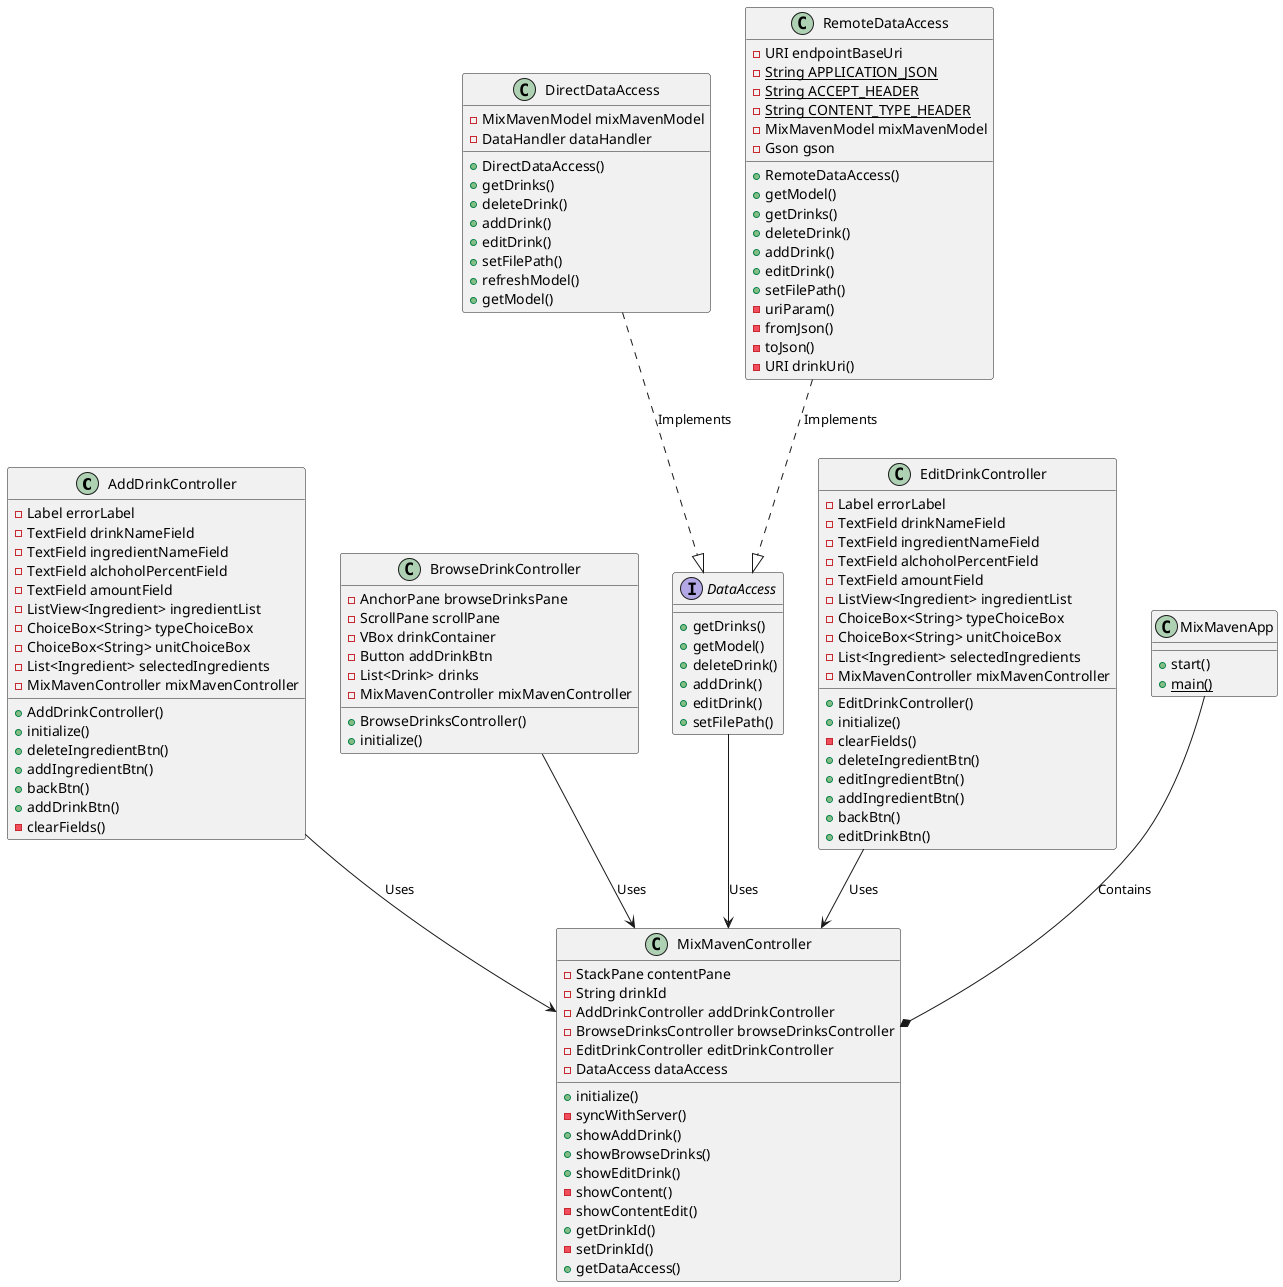 @startuml UiClassDiagram

Class AddDrinkController {
    -Label errorLabel
    -TextField drinkNameField
    -TextField ingredientNameField
    -TextField alchoholPercentField
    -TextField amountField
    -ListView<Ingredient> ingredientList
    -ChoiceBox<String> typeChoiceBox
    -ChoiceBox<String> unitChoiceBox
    -List<Ingredient> selectedIngredients
	-MixMavenController mixMavenController

    +AddDrinkController()
    +initialize()
    +deleteIngredientBtn()
    +addIngredientBtn()
    +backBtn()
    +addDrinkBtn()
    -clearFields()
}

class BrowseDrinkController {
    -AnchorPane browseDrinksPane
    -ScrollPane scrollPane
    -VBox drinkContainer
    -Button addDrinkBtn
    -List<Drink> drinks
    -MixMavenController mixMavenController
    
    +BrowseDrinksController()
    +initialize()
}

interface DataAccess {
    +getDrinks()
    +getModel()
    +deleteDrink()
    +addDrink()
    +editDrink()
    +setFilePath()
}

class DirectDataAccess {
    -MixMavenModel mixMavenModel
    -DataHandler dataHandler

    +DirectDataAccess()
    +getDrinks()
    +deleteDrink()
    +addDrink()
    +editDrink()
    +setFilePath()
    +refreshModel()
    +getModel()
}

class EditDrinkController {
    - Label errorLabel
	-TextField drinkNameField
	-TextField ingredientNameField
	-TextField alchoholPercentField
	-TextField amountField
	-ListView<Ingredient> ingredientList
	-ChoiceBox<String> typeChoiceBox
	-ChoiceBox<String> unitChoiceBox
	-List<Ingredient> selectedIngredients
	-MixMavenController mixMavenController

    +EditDrinkController()
    +initialize()
    -clearFields()
    +deleteIngredientBtn()
    +editIngredientBtn()
    +addIngredientBtn()
    +backBtn()
    +editDrinkBtn()
}

class MixMavenApp {
    +start()
    +<u>main()
}

class MixMavenController {
    -StackPane contentPane
    -String drinkId
    -AddDrinkController addDrinkController
    -BrowseDrinksController browseDrinksController
    -EditDrinkController editDrinkController
    -DataAccess dataAccess

    +initialize()
    -syncWithServer()
    +showAddDrink()
    +showBrowseDrinks()
    +showEditDrink()
    -showContent()
    -showContentEdit()
    +getDrinkId()
    -setDrinkId()
    +getDataAccess()
}

class RemoteDataAccess {
    -URI endpointBaseUri
    -<u>String APPLICATION_JSON
    -<u>String ACCEPT_HEADER
    -<u>String CONTENT_TYPE_HEADER
    -MixMavenModel mixMavenModel
    -Gson gson

    +RemoteDataAccess()
    +getModel()
    +getDrinks()
    +deleteDrink()
    +addDrink()
    +editDrink()
    +setFilePath()
    -uriParam()
    -fromJson()
    -toJson()
    -URI drinkUri()
}

AddDrinkController --> MixMavenController : Uses
BrowseDrinkController --> MixMavenController : Uses
EditDrinkController --> MixMavenController : Uses
DirectDataAccess .-|> DataAccess : Implements
RemoteDataAccess .-|> DataAccess : Implements
MixMavenApp --* MixMavenController : Contains
DataAccess --> MixMavenController : Uses

@enduml